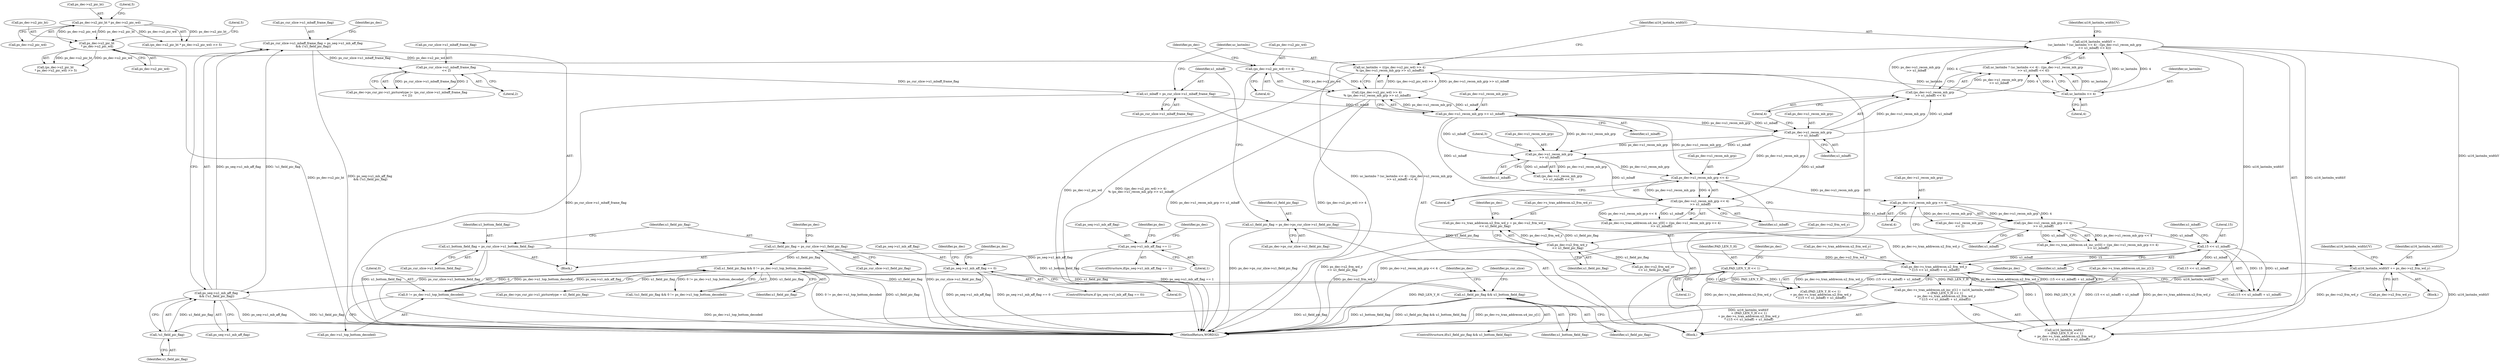 digraph "0_Android_e629194c62a9a129ce378e08cb1059a8a53f1795_2@integer" {
"1001792" [label="(Call,ps_dec->s_tran_addrecon.u4_inc_y[1] = (ui16_lastmbs_widthY\n + (PAD_LEN_Y_H << 1)\n + ps_dec->s_tran_addrecon.u2_frm_wd_y\n * ((15 << u1_mbaff) + u1_mbaff)))"];
"1001665" [label="(Call,ui16_lastmbs_widthY =\n (uc_lastmbs ? (uc_lastmbs << 4) : ((ps_dec->u1_recon_mb_grp\n >> u1_mbaff) << 4)))"];
"1001669" [label="(Call,uc_lastmbs << 4)"];
"1001651" [label="(Call,uc_lastmbs = (((ps_dec->u2_pic_wd) >> 4)\n % (ps_dec->u1_recon_mb_grp >> u1_mbaff)))"];
"1001653" [label="(Call,((ps_dec->u2_pic_wd) >> 4)\n % (ps_dec->u1_recon_mb_grp >> u1_mbaff))"];
"1001654" [label="(Call,(ps_dec->u2_pic_wd) >> 4)"];
"1001265" [label="(Call,ps_dec->u2_pic_ht\n * ps_dec->u2_pic_wd)"];
"1001250" [label="(Call,ps_dec->u2_pic_ht * ps_dec->u2_pic_wd)"];
"1001659" [label="(Call,ps_dec->u1_recon_mb_grp >> u1_mbaff)"];
"1001645" [label="(Call,u1_mbaff = ps_cur_slice->u1_mbaff_frame_flag)"];
"1001322" [label="(Call,ps_cur_slice->u1_mbaff_frame_flag\n << 2)"];
"1001306" [label="(Call,ps_cur_slice->u1_mbaff_frame_flag = ps_seq->u1_mb_aff_flag\n && (!u1_field_pic_flag))"];
"1001310" [label="(Call,ps_seq->u1_mb_aff_flag\n && (!u1_field_pic_flag))"];
"1000309" [label="(Call,ps_seq->u1_mb_aff_flag == 0)"];
"1000281" [label="(Call,ps_seq->u1_mb_aff_flag == 1)"];
"1001314" [label="(Call,!u1_field_pic_flag)"];
"1001203" [label="(Call,u1_field_pic_flag && u1_bottom_field_flag)"];
"1000781" [label="(Call,u1_field_pic_flag && 0 != ps_dec->u1_top_bottom_decoded)"];
"1000178" [label="(Call,u1_field_pic_flag = ps_cur_slice->u1_field_pic_flag)"];
"1000783" [label="(Call,0 != ps_dec->u1_top_bottom_decoded)"];
"1000172" [label="(Call,u1_bottom_field_flag = ps_cur_slice->u1_bottom_field_flag)"];
"1001672" [label="(Call,(ps_dec->u1_recon_mb_grp\n >> u1_mbaff) << 4)"];
"1001673" [label="(Call,ps_dec->u1_recon_mb_grp\n >> u1_mbaff)"];
"1001752" [label="(Call,ui16_lastmbs_widthY += ps_dec->u2_frm_wd_y)"];
"1001733" [label="(Call,ps_dec->u2_frm_wd_y\n << u1_field_pic_flag)"];
"1001637" [label="(Call,u1_field_pic_flag = ps_dec->ps_cur_slice->u1_field_pic_flag)"];
"1001803" [label="(Call,PAD_LEN_Y_H << 1)"];
"1001806" [label="(Call,ps_dec->s_tran_addrecon.u2_frm_wd_y\n * ((15 << u1_mbaff) + u1_mbaff))"];
"1001727" [label="(Call,ps_dec->s_tran_addrecon.u2_frm_wd_y = ps_dec->u2_frm_wd_y\n << u1_field_pic_flag)"];
"1001813" [label="(Call,15 << u1_mbaff)"];
"1001785" [label="(Call,(ps_dec->u1_recon_mb_grp << 4)\n >> u1_mbaff)"];
"1001786" [label="(Call,ps_dec->u1_recon_mb_grp << 4)"];
"1001771" [label="(Call,ps_dec->u1_recon_mb_grp << 4)"];
"1001688" [label="(Call,ps_dec->u1_recon_mb_grp\n >> u1_mbaff)"];
"1001770" [label="(Call,(ps_dec->u1_recon_mb_grp << 4)\n >> u1_mbaff)"];
"1000309" [label="(Call,ps_seq->u1_mb_aff_flag == 0)"];
"1000784" [label="(Literal,0)"];
"1001269" [label="(Call,ps_dec->u2_pic_wd)"];
"1001800" [label="(Call,ui16_lastmbs_widthY\n + (PAD_LEN_Y_H << 1)\n + ps_dec->s_tran_addrecon.u2_frm_wd_y\n * ((15 << u1_mbaff) + u1_mbaff))"];
"1001250" [label="(Call,ps_dec->u2_pic_ht * ps_dec->u2_pic_wd)"];
"1001821" [label="(Identifier,ps_dec)"];
"1000285" [label="(Literal,1)"];
"1001792" [label="(Call,ps_dec->s_tran_addrecon.u4_inc_y[1] = (ui16_lastmbs_widthY\n + (PAD_LEN_Y_H << 1)\n + ps_dec->s_tran_addrecon.u2_frm_wd_y\n * ((15 << u1_mbaff) + u1_mbaff)))"];
"1001793" [label="(Call,ps_dec->s_tran_addrecon.u4_inc_y[1])"];
"1001645" [label="(Call,u1_mbaff = ps_cur_slice->u1_mbaff_frame_flag)"];
"1000281" [label="(Call,ps_seq->u1_mb_aff_flag == 1)"];
"1001322" [label="(Call,ps_cur_slice->u1_mbaff_frame_flag\n << 2)"];
"1000782" [label="(Identifier,u1_field_pic_flag)"];
"1001677" [label="(Identifier,u1_mbaff)"];
"1001754" [label="(Call,ps_dec->u2_frm_wd_y)"];
"1001758" [label="(Identifier,ui16_lastmbs_widthUV)"];
"1000188" [label="(Identifier,ps_dec)"];
"1001787" [label="(Call,ps_dec->u1_recon_mb_grp)"];
"1000179" [label="(Identifier,u1_field_pic_flag)"];
"1001813" [label="(Call,15 << u1_mbaff)"];
"1001654" [label="(Call,(ps_dec->u2_pic_wd) >> 4)"];
"1001689" [label="(Call,ps_dec->u1_recon_mb_grp)"];
"1001659" [label="(Call,ps_dec->u1_recon_mb_grp >> u1_mbaff)"];
"1001314" [label="(Call,!u1_field_pic_flag)"];
"1000322" [label="(Identifier,ps_dec)"];
"1001806" [label="(Call,ps_dec->s_tran_addrecon.u2_frm_wd_y\n * ((15 << u1_mbaff) + u1_mbaff))"];
"1001733" [label="(Call,ps_dec->u2_frm_wd_y\n << u1_field_pic_flag)"];
"1001673" [label="(Call,ps_dec->u1_recon_mb_grp\n >> u1_mbaff)"];
"1001687" [label="(Call,(ps_dec->u1_recon_mb_grp\n >> u1_mbaff) << 3)"];
"1002052" [label="(MethodReturn,WORD32)"];
"1001651" [label="(Call,uc_lastmbs = (((ps_dec->u2_pic_wd) >> 4)\n % (ps_dec->u1_recon_mb_grp >> u1_mbaff)))"];
"1000780" [label="(Call,!(u1_field_pic_flag && 0 != ps_dec->u1_top_bottom_decoded))"];
"1001805" [label="(Literal,1)"];
"1001635" [label="(Block,)"];
"1000305" [label="(Identifier,ps_dec)"];
"1001790" [label="(Literal,4)"];
"1001202" [label="(ControlStructure,if(u1_field_pic_flag && u1_bottom_field_flag))"];
"1001734" [label="(Call,ps_dec->u2_frm_wd_y)"];
"1001666" [label="(Identifier,ui16_lastmbs_widthY)"];
"1001785" [label="(Call,(ps_dec->u1_recon_mb_grp << 4)\n >> u1_mbaff)"];
"1001775" [label="(Literal,4)"];
"1001816" [label="(Identifier,u1_mbaff)"];
"1001311" [label="(Call,ps_seq->u1_mb_aff_flag)"];
"1000138" [label="(Block,)"];
"1001264" [label="(Call,(ps_dec->u2_pic_ht\n * ps_dec->u2_pic_wd) >> 5)"];
"1001652" [label="(Identifier,uc_lastmbs)"];
"1001639" [label="(Call,ps_dec->ps_cur_slice->u1_field_pic_flag)"];
"1001802" [label="(Call,(PAD_LEN_Y_H << 1)\n + ps_dec->s_tran_addrecon.u2_frm_wd_y\n * ((15 << u1_mbaff) + u1_mbaff))"];
"1001310" [label="(Call,ps_seq->u1_mb_aff_flag\n && (!u1_field_pic_flag))"];
"1001665" [label="(Call,ui16_lastmbs_widthY =\n (uc_lastmbs ? (uc_lastmbs << 4) : ((ps_dec->u1_recon_mb_grp\n >> u1_mbaff) << 4)))"];
"1001272" [label="(Literal,5)"];
"1001251" [label="(Call,ps_dec->u2_pic_ht)"];
"1001674" [label="(Call,ps_dec->u1_recon_mb_grp)"];
"1000173" [label="(Identifier,u1_bottom_field_flag)"];
"1001815" [label="(Identifier,u1_mbaff)"];
"1001653" [label="(Call,((ps_dec->u2_pic_wd) >> 4)\n % (ps_dec->u1_recon_mb_grp >> u1_mbaff))"];
"1001851" [label="(Call,ps_dec->u1_recon_mb_grp\n << 2)"];
"1001838" [label="(Call,15 << u1_mbaff)"];
"1001693" [label="(Literal,3)"];
"1001776" [label="(Identifier,u1_mbaff)"];
"1001213" [label="(Identifier,ps_dec)"];
"1001667" [label="(Call,uc_lastmbs ? (uc_lastmbs << 4) : ((ps_dec->u1_recon_mb_grp\n >> u1_mbaff) << 4))"];
"1001307" [label="(Call,ps_cur_slice->u1_mbaff_frame_flag)"];
"1001753" [label="(Identifier,ui16_lastmbs_widthY)"];
"1001257" [label="(Literal,5)"];
"1000172" [label="(Call,u1_bottom_field_flag = ps_cur_slice->u1_bottom_field_flag)"];
"1001319" [label="(Identifier,ps_dec)"];
"1001669" [label="(Call,uc_lastmbs << 4)"];
"1001751" [label="(Block,)"];
"1001661" [label="(Identifier,ps_dec)"];
"1001727" [label="(Call,ps_dec->s_tran_addrecon.u2_frm_wd_y = ps_dec->u2_frm_wd_y\n << u1_field_pic_flag)"];
"1000282" [label="(Call,ps_seq->u1_mb_aff_flag)"];
"1001786" [label="(Call,ps_dec->u1_recon_mb_grp << 4)"];
"1001809" [label="(Identifier,ps_dec)"];
"1001266" [label="(Call,ps_dec->u2_pic_ht)"];
"1001203" [label="(Call,u1_field_pic_flag && u1_bottom_field_flag)"];
"1001315" [label="(Identifier,u1_field_pic_flag)"];
"1001681" [label="(Identifier,ui16_lastmbs_widthUV)"];
"1001672" [label="(Call,(ps_dec->u1_recon_mb_grp\n >> u1_mbaff) << 4)"];
"1001771" [label="(Call,ps_dec->u1_recon_mb_grp << 4)"];
"1001803" [label="(Call,PAD_LEN_Y_H << 1)"];
"1001637" [label="(Call,u1_field_pic_flag = ps_dec->ps_cur_slice->u1_field_pic_flag)"];
"1001812" [label="(Call,(15 << u1_mbaff) + u1_mbaff)"];
"1000174" [label="(Call,ps_cur_slice->u1_bottom_field_flag)"];
"1001323" [label="(Call,ps_cur_slice->u1_mbaff_frame_flag)"];
"1001791" [label="(Identifier,u1_mbaff)"];
"1000308" [label="(ControlStructure,if (ps_seq->u1_mb_aff_flag == 0))"];
"1001638" [label="(Identifier,u1_field_pic_flag)"];
"1001737" [label="(Identifier,u1_field_pic_flag)"];
"1001254" [label="(Call,ps_dec->u2_pic_wd)"];
"1001741" [label="(Identifier,ps_dec)"];
"1001772" [label="(Call,ps_dec->u1_recon_mb_grp)"];
"1001744" [label="(Call,ps_dec->u2_frm_wd_uv\n << u1_field_pic_flag)"];
"1000280" [label="(ControlStructure,if(ps_seq->u1_mb_aff_flag == 1))"];
"1001306" [label="(Call,ps_cur_slice->u1_mbaff_frame_flag = ps_seq->u1_mb_aff_flag\n && (!u1_field_pic_flag))"];
"1001205" [label="(Identifier,u1_bottom_field_flag)"];
"1000313" [label="(Literal,0)"];
"1001663" [label="(Identifier,u1_mbaff)"];
"1001814" [label="(Literal,15)"];
"1001646" [label="(Identifier,u1_mbaff)"];
"1001316" [label="(Call,ps_dec->ps_cur_pic->u1_picturetype |= (ps_cur_slice->u1_mbaff_frame_flag\n << 2))"];
"1001752" [label="(Call,ui16_lastmbs_widthY += ps_dec->u2_frm_wd_y)"];
"1001807" [label="(Call,ps_dec->s_tran_addrecon.u2_frm_wd_y)"];
"1001647" [label="(Call,ps_cur_slice->u1_mbaff_frame_flag)"];
"1001658" [label="(Literal,4)"];
"1000317" [label="(Identifier,ps_dec)"];
"1000783" [label="(Call,0 != ps_dec->u1_top_bottom_decoded)"];
"1001655" [label="(Call,ps_dec->u2_pic_wd)"];
"1001660" [label="(Call,ps_dec->u1_recon_mb_grp)"];
"1001308" [label="(Identifier,ps_cur_slice)"];
"1001670" [label="(Identifier,uc_lastmbs)"];
"1001777" [label="(Call,ps_dec->s_tran_addrecon.u4_inc_uv[0] = ((ps_dec->u1_recon_mb_grp << 4)\n >> u1_mbaff))"];
"1000781" [label="(Call,u1_field_pic_flag && 0 != ps_dec->u1_top_bottom_decoded)"];
"1001249" [label="(Call,(ps_dec->u2_pic_ht * ps_dec->u2_pic_wd) >> 5)"];
"1001728" [label="(Call,ps_dec->s_tran_addrecon.u2_frm_wd_y)"];
"1001770" [label="(Call,(ps_dec->u1_recon_mb_grp << 4)\n >> u1_mbaff)"];
"1000180" [label="(Call,ps_cur_slice->u1_field_pic_flag)"];
"1001692" [label="(Identifier,u1_mbaff)"];
"1001671" [label="(Literal,4)"];
"1001326" [label="(Literal,2)"];
"1001688" [label="(Call,ps_dec->u1_recon_mb_grp\n >> u1_mbaff)"];
"1000289" [label="(Identifier,ps_dec)"];
"1000178" [label="(Call,u1_field_pic_flag = ps_cur_slice->u1_field_pic_flag)"];
"1001204" [label="(Identifier,u1_field_pic_flag)"];
"1001762" [label="(Call,ps_dec->s_tran_addrecon.u4_inc_y[0] = ((ps_dec->u1_recon_mb_grp << 4)\n >> u1_mbaff))"];
"1001265" [label="(Call,ps_dec->u2_pic_ht\n * ps_dec->u2_pic_wd)"];
"1001678" [label="(Literal,4)"];
"1001804" [label="(Identifier,PAD_LEN_Y_H)"];
"1000310" [label="(Call,ps_seq->u1_mb_aff_flag)"];
"1001112" [label="(Call,ps_dec->ps_cur_pic->u1_picturetype = u1_field_pic_flag)"];
"1000785" [label="(Call,ps_dec->u1_top_bottom_decoded)"];
"1001792" -> "1001635"  [label="AST: "];
"1001792" -> "1001800"  [label="CFG: "];
"1001793" -> "1001792"  [label="AST: "];
"1001800" -> "1001792"  [label="AST: "];
"1001821" -> "1001792"  [label="CFG: "];
"1001792" -> "1002052"  [label="DDG: ui16_lastmbs_widthY\n + (PAD_LEN_Y_H << 1)\n + ps_dec->s_tran_addrecon.u2_frm_wd_y\n * ((15 << u1_mbaff) + u1_mbaff)"];
"1001792" -> "1002052"  [label="DDG: ps_dec->s_tran_addrecon.u4_inc_y[1]"];
"1001665" -> "1001792"  [label="DDG: ui16_lastmbs_widthY"];
"1001752" -> "1001792"  [label="DDG: ui16_lastmbs_widthY"];
"1001803" -> "1001792"  [label="DDG: PAD_LEN_Y_H"];
"1001803" -> "1001792"  [label="DDG: 1"];
"1001806" -> "1001792"  [label="DDG: ps_dec->s_tran_addrecon.u2_frm_wd_y"];
"1001806" -> "1001792"  [label="DDG: (15 << u1_mbaff) + u1_mbaff"];
"1001665" -> "1001635"  [label="AST: "];
"1001665" -> "1001667"  [label="CFG: "];
"1001666" -> "1001665"  [label="AST: "];
"1001667" -> "1001665"  [label="AST: "];
"1001681" -> "1001665"  [label="CFG: "];
"1001665" -> "1002052"  [label="DDG: uc_lastmbs ? (uc_lastmbs << 4) : ((ps_dec->u1_recon_mb_grp\n >> u1_mbaff) << 4)"];
"1001669" -> "1001665"  [label="DDG: uc_lastmbs"];
"1001669" -> "1001665"  [label="DDG: 4"];
"1001672" -> "1001665"  [label="DDG: ps_dec->u1_recon_mb_grp\n >> u1_mbaff"];
"1001672" -> "1001665"  [label="DDG: 4"];
"1001665" -> "1001752"  [label="DDG: ui16_lastmbs_widthY"];
"1001665" -> "1001800"  [label="DDG: ui16_lastmbs_widthY"];
"1001669" -> "1001667"  [label="AST: "];
"1001669" -> "1001671"  [label="CFG: "];
"1001670" -> "1001669"  [label="AST: "];
"1001671" -> "1001669"  [label="AST: "];
"1001667" -> "1001669"  [label="CFG: "];
"1001669" -> "1001667"  [label="DDG: uc_lastmbs"];
"1001669" -> "1001667"  [label="DDG: 4"];
"1001651" -> "1001669"  [label="DDG: uc_lastmbs"];
"1001651" -> "1001635"  [label="AST: "];
"1001651" -> "1001653"  [label="CFG: "];
"1001652" -> "1001651"  [label="AST: "];
"1001653" -> "1001651"  [label="AST: "];
"1001666" -> "1001651"  [label="CFG: "];
"1001651" -> "1002052"  [label="DDG: ((ps_dec->u2_pic_wd) >> 4)\n % (ps_dec->u1_recon_mb_grp >> u1_mbaff)"];
"1001653" -> "1001651"  [label="DDG: (ps_dec->u2_pic_wd) >> 4"];
"1001653" -> "1001651"  [label="DDG: ps_dec->u1_recon_mb_grp >> u1_mbaff"];
"1001653" -> "1001659"  [label="CFG: "];
"1001654" -> "1001653"  [label="AST: "];
"1001659" -> "1001653"  [label="AST: "];
"1001653" -> "1002052"  [label="DDG: (ps_dec->u2_pic_wd) >> 4"];
"1001653" -> "1002052"  [label="DDG: ps_dec->u1_recon_mb_grp >> u1_mbaff"];
"1001654" -> "1001653"  [label="DDG: ps_dec->u2_pic_wd"];
"1001654" -> "1001653"  [label="DDG: 4"];
"1001659" -> "1001653"  [label="DDG: ps_dec->u1_recon_mb_grp"];
"1001659" -> "1001653"  [label="DDG: u1_mbaff"];
"1001654" -> "1001658"  [label="CFG: "];
"1001655" -> "1001654"  [label="AST: "];
"1001658" -> "1001654"  [label="AST: "];
"1001661" -> "1001654"  [label="CFG: "];
"1001654" -> "1002052"  [label="DDG: ps_dec->u2_pic_wd"];
"1001265" -> "1001654"  [label="DDG: ps_dec->u2_pic_wd"];
"1001265" -> "1001264"  [label="AST: "];
"1001265" -> "1001269"  [label="CFG: "];
"1001266" -> "1001265"  [label="AST: "];
"1001269" -> "1001265"  [label="AST: "];
"1001272" -> "1001265"  [label="CFG: "];
"1001265" -> "1002052"  [label="DDG: ps_dec->u2_pic_ht"];
"1001265" -> "1001264"  [label="DDG: ps_dec->u2_pic_ht"];
"1001265" -> "1001264"  [label="DDG: ps_dec->u2_pic_wd"];
"1001250" -> "1001265"  [label="DDG: ps_dec->u2_pic_ht"];
"1001250" -> "1001265"  [label="DDG: ps_dec->u2_pic_wd"];
"1001250" -> "1001249"  [label="AST: "];
"1001250" -> "1001254"  [label="CFG: "];
"1001251" -> "1001250"  [label="AST: "];
"1001254" -> "1001250"  [label="AST: "];
"1001257" -> "1001250"  [label="CFG: "];
"1001250" -> "1001249"  [label="DDG: ps_dec->u2_pic_ht"];
"1001250" -> "1001249"  [label="DDG: ps_dec->u2_pic_wd"];
"1001659" -> "1001663"  [label="CFG: "];
"1001660" -> "1001659"  [label="AST: "];
"1001663" -> "1001659"  [label="AST: "];
"1001645" -> "1001659"  [label="DDG: u1_mbaff"];
"1001659" -> "1001673"  [label="DDG: ps_dec->u1_recon_mb_grp"];
"1001659" -> "1001673"  [label="DDG: u1_mbaff"];
"1001659" -> "1001688"  [label="DDG: ps_dec->u1_recon_mb_grp"];
"1001659" -> "1001688"  [label="DDG: u1_mbaff"];
"1001659" -> "1001771"  [label="DDG: ps_dec->u1_recon_mb_grp"];
"1001659" -> "1001770"  [label="DDG: u1_mbaff"];
"1001645" -> "1001635"  [label="AST: "];
"1001645" -> "1001647"  [label="CFG: "];
"1001646" -> "1001645"  [label="AST: "];
"1001647" -> "1001645"  [label="AST: "];
"1001652" -> "1001645"  [label="CFG: "];
"1001645" -> "1002052"  [label="DDG: ps_cur_slice->u1_mbaff_frame_flag"];
"1001322" -> "1001645"  [label="DDG: ps_cur_slice->u1_mbaff_frame_flag"];
"1001322" -> "1001316"  [label="AST: "];
"1001322" -> "1001326"  [label="CFG: "];
"1001323" -> "1001322"  [label="AST: "];
"1001326" -> "1001322"  [label="AST: "];
"1001316" -> "1001322"  [label="CFG: "];
"1001322" -> "1001316"  [label="DDG: ps_cur_slice->u1_mbaff_frame_flag"];
"1001322" -> "1001316"  [label="DDG: 2"];
"1001306" -> "1001322"  [label="DDG: ps_cur_slice->u1_mbaff_frame_flag"];
"1001306" -> "1000138"  [label="AST: "];
"1001306" -> "1001310"  [label="CFG: "];
"1001307" -> "1001306"  [label="AST: "];
"1001310" -> "1001306"  [label="AST: "];
"1001319" -> "1001306"  [label="CFG: "];
"1001306" -> "1002052"  [label="DDG: ps_seq->u1_mb_aff_flag\n && (!u1_field_pic_flag)"];
"1001310" -> "1001306"  [label="DDG: ps_seq->u1_mb_aff_flag"];
"1001310" -> "1001306"  [label="DDG: !u1_field_pic_flag"];
"1001310" -> "1001311"  [label="CFG: "];
"1001310" -> "1001314"  [label="CFG: "];
"1001311" -> "1001310"  [label="AST: "];
"1001314" -> "1001310"  [label="AST: "];
"1001310" -> "1002052"  [label="DDG: ps_seq->u1_mb_aff_flag"];
"1001310" -> "1002052"  [label="DDG: !u1_field_pic_flag"];
"1000309" -> "1001310"  [label="DDG: ps_seq->u1_mb_aff_flag"];
"1001314" -> "1001310"  [label="DDG: u1_field_pic_flag"];
"1000309" -> "1000308"  [label="AST: "];
"1000309" -> "1000313"  [label="CFG: "];
"1000310" -> "1000309"  [label="AST: "];
"1000313" -> "1000309"  [label="AST: "];
"1000317" -> "1000309"  [label="CFG: "];
"1000322" -> "1000309"  [label="CFG: "];
"1000309" -> "1002052"  [label="DDG: ps_seq->u1_mb_aff_flag"];
"1000309" -> "1002052"  [label="DDG: ps_seq->u1_mb_aff_flag == 0"];
"1000281" -> "1000309"  [label="DDG: ps_seq->u1_mb_aff_flag"];
"1000281" -> "1000280"  [label="AST: "];
"1000281" -> "1000285"  [label="CFG: "];
"1000282" -> "1000281"  [label="AST: "];
"1000285" -> "1000281"  [label="AST: "];
"1000289" -> "1000281"  [label="CFG: "];
"1000305" -> "1000281"  [label="CFG: "];
"1000281" -> "1002052"  [label="DDG: ps_seq->u1_mb_aff_flag == 1"];
"1001314" -> "1001315"  [label="CFG: "];
"1001315" -> "1001314"  [label="AST: "];
"1001203" -> "1001314"  [label="DDG: u1_field_pic_flag"];
"1001203" -> "1001202"  [label="AST: "];
"1001203" -> "1001204"  [label="CFG: "];
"1001203" -> "1001205"  [label="CFG: "];
"1001204" -> "1001203"  [label="AST: "];
"1001205" -> "1001203"  [label="AST: "];
"1001213" -> "1001203"  [label="CFG: "];
"1001308" -> "1001203"  [label="CFG: "];
"1001203" -> "1002052"  [label="DDG: u1_bottom_field_flag"];
"1001203" -> "1002052"  [label="DDG: u1_field_pic_flag && u1_bottom_field_flag"];
"1000781" -> "1001203"  [label="DDG: u1_field_pic_flag"];
"1000172" -> "1001203"  [label="DDG: u1_bottom_field_flag"];
"1000781" -> "1000780"  [label="AST: "];
"1000781" -> "1000782"  [label="CFG: "];
"1000781" -> "1000783"  [label="CFG: "];
"1000782" -> "1000781"  [label="AST: "];
"1000783" -> "1000781"  [label="AST: "];
"1000780" -> "1000781"  [label="CFG: "];
"1000781" -> "1002052"  [label="DDG: 0 != ps_dec->u1_top_bottom_decoded"];
"1000781" -> "1002052"  [label="DDG: u1_field_pic_flag"];
"1000781" -> "1000780"  [label="DDG: u1_field_pic_flag"];
"1000781" -> "1000780"  [label="DDG: 0 != ps_dec->u1_top_bottom_decoded"];
"1000178" -> "1000781"  [label="DDG: u1_field_pic_flag"];
"1000783" -> "1000781"  [label="DDG: 0"];
"1000783" -> "1000781"  [label="DDG: ps_dec->u1_top_bottom_decoded"];
"1000781" -> "1001112"  [label="DDG: u1_field_pic_flag"];
"1000178" -> "1000138"  [label="AST: "];
"1000178" -> "1000180"  [label="CFG: "];
"1000179" -> "1000178"  [label="AST: "];
"1000180" -> "1000178"  [label="AST: "];
"1000188" -> "1000178"  [label="CFG: "];
"1000178" -> "1002052"  [label="DDG: u1_field_pic_flag"];
"1000178" -> "1002052"  [label="DDG: ps_cur_slice->u1_field_pic_flag"];
"1000783" -> "1000785"  [label="CFG: "];
"1000784" -> "1000783"  [label="AST: "];
"1000785" -> "1000783"  [label="AST: "];
"1000783" -> "1002052"  [label="DDG: ps_dec->u1_top_bottom_decoded"];
"1000172" -> "1000138"  [label="AST: "];
"1000172" -> "1000174"  [label="CFG: "];
"1000173" -> "1000172"  [label="AST: "];
"1000174" -> "1000172"  [label="AST: "];
"1000179" -> "1000172"  [label="CFG: "];
"1000172" -> "1002052"  [label="DDG: u1_bottom_field_flag"];
"1000172" -> "1002052"  [label="DDG: ps_cur_slice->u1_bottom_field_flag"];
"1001672" -> "1001667"  [label="AST: "];
"1001672" -> "1001678"  [label="CFG: "];
"1001673" -> "1001672"  [label="AST: "];
"1001678" -> "1001672"  [label="AST: "];
"1001667" -> "1001672"  [label="CFG: "];
"1001672" -> "1001667"  [label="DDG: ps_dec->u1_recon_mb_grp\n >> u1_mbaff"];
"1001672" -> "1001667"  [label="DDG: 4"];
"1001673" -> "1001672"  [label="DDG: ps_dec->u1_recon_mb_grp"];
"1001673" -> "1001672"  [label="DDG: u1_mbaff"];
"1001673" -> "1001677"  [label="CFG: "];
"1001674" -> "1001673"  [label="AST: "];
"1001677" -> "1001673"  [label="AST: "];
"1001678" -> "1001673"  [label="CFG: "];
"1001673" -> "1001688"  [label="DDG: ps_dec->u1_recon_mb_grp"];
"1001673" -> "1001688"  [label="DDG: u1_mbaff"];
"1001673" -> "1001771"  [label="DDG: ps_dec->u1_recon_mb_grp"];
"1001673" -> "1001770"  [label="DDG: u1_mbaff"];
"1001752" -> "1001751"  [label="AST: "];
"1001752" -> "1001754"  [label="CFG: "];
"1001753" -> "1001752"  [label="AST: "];
"1001754" -> "1001752"  [label="AST: "];
"1001758" -> "1001752"  [label="CFG: "];
"1001752" -> "1002052"  [label="DDG: ps_dec->u2_frm_wd_y"];
"1001733" -> "1001752"  [label="DDG: ps_dec->u2_frm_wd_y"];
"1001752" -> "1001800"  [label="DDG: ui16_lastmbs_widthY"];
"1001733" -> "1001727"  [label="AST: "];
"1001733" -> "1001737"  [label="CFG: "];
"1001734" -> "1001733"  [label="AST: "];
"1001737" -> "1001733"  [label="AST: "];
"1001727" -> "1001733"  [label="CFG: "];
"1001733" -> "1002052"  [label="DDG: ps_dec->u2_frm_wd_y"];
"1001733" -> "1001727"  [label="DDG: ps_dec->u2_frm_wd_y"];
"1001733" -> "1001727"  [label="DDG: u1_field_pic_flag"];
"1001637" -> "1001733"  [label="DDG: u1_field_pic_flag"];
"1001733" -> "1001744"  [label="DDG: u1_field_pic_flag"];
"1001637" -> "1001635"  [label="AST: "];
"1001637" -> "1001639"  [label="CFG: "];
"1001638" -> "1001637"  [label="AST: "];
"1001639" -> "1001637"  [label="AST: "];
"1001646" -> "1001637"  [label="CFG: "];
"1001637" -> "1002052"  [label="DDG: ps_dec->ps_cur_slice->u1_field_pic_flag"];
"1001803" -> "1001802"  [label="AST: "];
"1001803" -> "1001805"  [label="CFG: "];
"1001804" -> "1001803"  [label="AST: "];
"1001805" -> "1001803"  [label="AST: "];
"1001809" -> "1001803"  [label="CFG: "];
"1001803" -> "1002052"  [label="DDG: PAD_LEN_Y_H"];
"1001803" -> "1001800"  [label="DDG: PAD_LEN_Y_H"];
"1001803" -> "1001800"  [label="DDG: 1"];
"1001803" -> "1001802"  [label="DDG: PAD_LEN_Y_H"];
"1001803" -> "1001802"  [label="DDG: 1"];
"1001806" -> "1001802"  [label="AST: "];
"1001806" -> "1001812"  [label="CFG: "];
"1001807" -> "1001806"  [label="AST: "];
"1001812" -> "1001806"  [label="AST: "];
"1001802" -> "1001806"  [label="CFG: "];
"1001806" -> "1002052"  [label="DDG: ps_dec->s_tran_addrecon.u2_frm_wd_y"];
"1001806" -> "1001800"  [label="DDG: ps_dec->s_tran_addrecon.u2_frm_wd_y"];
"1001806" -> "1001800"  [label="DDG: (15 << u1_mbaff) + u1_mbaff"];
"1001806" -> "1001802"  [label="DDG: ps_dec->s_tran_addrecon.u2_frm_wd_y"];
"1001806" -> "1001802"  [label="DDG: (15 << u1_mbaff) + u1_mbaff"];
"1001727" -> "1001806"  [label="DDG: ps_dec->s_tran_addrecon.u2_frm_wd_y"];
"1001813" -> "1001806"  [label="DDG: 15"];
"1001813" -> "1001806"  [label="DDG: u1_mbaff"];
"1001727" -> "1001635"  [label="AST: "];
"1001728" -> "1001727"  [label="AST: "];
"1001741" -> "1001727"  [label="CFG: "];
"1001727" -> "1002052"  [label="DDG: ps_dec->u2_frm_wd_y\n << u1_field_pic_flag"];
"1001813" -> "1001812"  [label="AST: "];
"1001813" -> "1001815"  [label="CFG: "];
"1001814" -> "1001813"  [label="AST: "];
"1001815" -> "1001813"  [label="AST: "];
"1001816" -> "1001813"  [label="CFG: "];
"1001813" -> "1001812"  [label="DDG: 15"];
"1001813" -> "1001812"  [label="DDG: u1_mbaff"];
"1001785" -> "1001813"  [label="DDG: u1_mbaff"];
"1001813" -> "1001838"  [label="DDG: u1_mbaff"];
"1001785" -> "1001777"  [label="AST: "];
"1001785" -> "1001791"  [label="CFG: "];
"1001786" -> "1001785"  [label="AST: "];
"1001791" -> "1001785"  [label="AST: "];
"1001777" -> "1001785"  [label="CFG: "];
"1001785" -> "1002052"  [label="DDG: ps_dec->u1_recon_mb_grp << 4"];
"1001785" -> "1001777"  [label="DDG: ps_dec->u1_recon_mb_grp << 4"];
"1001785" -> "1001777"  [label="DDG: u1_mbaff"];
"1001786" -> "1001785"  [label="DDG: ps_dec->u1_recon_mb_grp"];
"1001786" -> "1001785"  [label="DDG: 4"];
"1001770" -> "1001785"  [label="DDG: u1_mbaff"];
"1001786" -> "1001790"  [label="CFG: "];
"1001787" -> "1001786"  [label="AST: "];
"1001790" -> "1001786"  [label="AST: "];
"1001791" -> "1001786"  [label="CFG: "];
"1001771" -> "1001786"  [label="DDG: ps_dec->u1_recon_mb_grp"];
"1001786" -> "1001851"  [label="DDG: ps_dec->u1_recon_mb_grp"];
"1001771" -> "1001770"  [label="AST: "];
"1001771" -> "1001775"  [label="CFG: "];
"1001772" -> "1001771"  [label="AST: "];
"1001775" -> "1001771"  [label="AST: "];
"1001776" -> "1001771"  [label="CFG: "];
"1001771" -> "1001770"  [label="DDG: ps_dec->u1_recon_mb_grp"];
"1001771" -> "1001770"  [label="DDG: 4"];
"1001688" -> "1001771"  [label="DDG: ps_dec->u1_recon_mb_grp"];
"1001688" -> "1001687"  [label="AST: "];
"1001688" -> "1001692"  [label="CFG: "];
"1001689" -> "1001688"  [label="AST: "];
"1001692" -> "1001688"  [label="AST: "];
"1001693" -> "1001688"  [label="CFG: "];
"1001688" -> "1001687"  [label="DDG: ps_dec->u1_recon_mb_grp"];
"1001688" -> "1001687"  [label="DDG: u1_mbaff"];
"1001688" -> "1001770"  [label="DDG: u1_mbaff"];
"1001770" -> "1001762"  [label="AST: "];
"1001770" -> "1001776"  [label="CFG: "];
"1001776" -> "1001770"  [label="AST: "];
"1001762" -> "1001770"  [label="CFG: "];
"1001770" -> "1001762"  [label="DDG: ps_dec->u1_recon_mb_grp << 4"];
"1001770" -> "1001762"  [label="DDG: u1_mbaff"];
}
